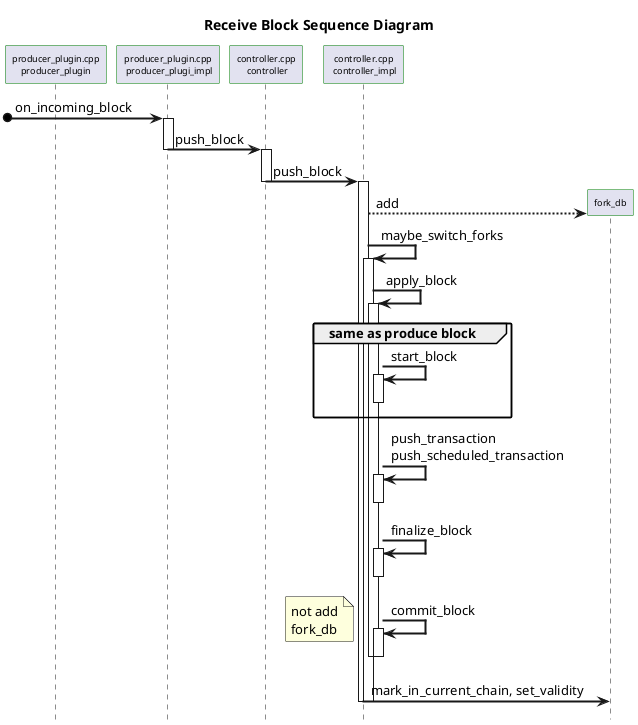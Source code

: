 @startuml
'-----------skin param setting------------------------------------------------------
skinparam sequenceArrowThickness 2
skinparam roundCorner 2
skinparam agentBorderColor Green

'skinparam monochrome reverse
'skinparam sequenceMessageAlign left
skinparam participantBorderColor Green
skinparam participantFontSize 9啥
'-----------title---------------------------------------------------------

hide footbox
title Receive Block Sequence Diagram
participant "producer_plugin.cpp\n producer_plugin " as pp
participant "producer_plugin.cpp\n producer_plugi_impl" as ppi
participant "controller.cpp\n controller" as cc
participant "controller.cpp\n controller_impl" as cci
participant fork_db

[o->ppi: on_incoming_block
activate ppi
    ppi->cc: push_block
deactivate ppi
    activate cc
        cc->cci: push_block
    deactivate cc
        activate cci
            create fork_db
            cci-->fork_db:add
            cci->cci:maybe_switch_forks
                activate cci
                cci->cci: apply_block
                    activate cci
group same as produce block
                    cci->cci: start_block
                        activate cci
                        deactivate cci
end
                    cci->cci: push_transaction \npush_scheduled_transaction
                        activate cci
                        deactivate cci
                    cci->cci: finalize_block
                        activate cci
                        deactivate cci
                    cci->cci: commit_block
                    note left
                    not add
                    fork_db
                    end note
                       activate cci
                        deactivate cci

                    deactivate cci
                cci->fork_db: mark_in_current_chain, set_validity
                deactivate cci
        deactivate cci

@enduml